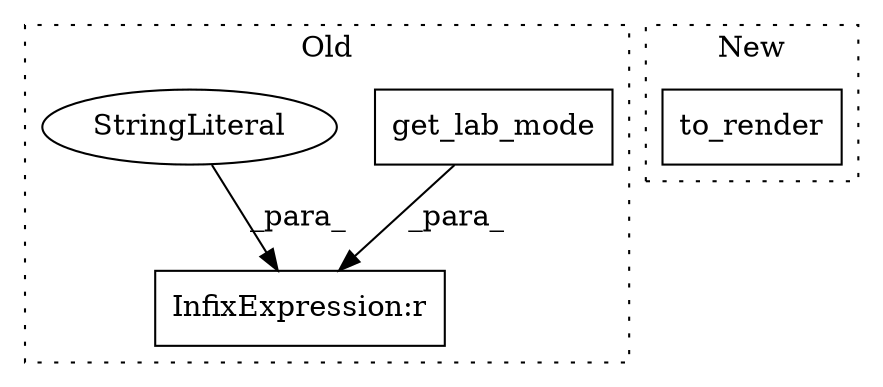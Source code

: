 digraph G {
subgraph cluster0 {
1 [label="get_lab_mode" a="32" s="2860" l="14" shape="box"];
3 [label="InfixExpression:r" a="27" s="2874" l="4" shape="box"];
4 [label="StringLiteral" a="45" s="2878" l="5" shape="ellipse"];
label = "Old";
style="dotted";
}
subgraph cluster1 {
2 [label="to_render" a="32" s="2836" l="11" shape="box"];
label = "New";
style="dotted";
}
1 -> 3 [label="_para_"];
4 -> 3 [label="_para_"];
}